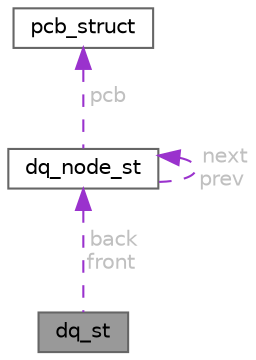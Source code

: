 digraph "dq_st"
{
 // LATEX_PDF_SIZE
  bgcolor="transparent";
  edge [fontname=Helvetica,fontsize=10,labelfontname=Helvetica,labelfontsize=10];
  node [fontname=Helvetica,fontsize=10,shape=box,height=0.2,width=0.4];
  Node1 [id="Node000001",label="dq_st",height=0.2,width=0.4,color="gray40", fillcolor="grey60", style="filled", fontcolor="black",tooltip="Structure representing a deque."];
  Node2 -> Node1 [id="edge4_Node000001_Node000002",dir="back",color="darkorchid3",style="dashed",tooltip=" ",label=" back\nfront",fontcolor="grey" ];
  Node2 [id="Node000002",label="dq_node_st",height=0.2,width=0.4,color="gray40", fillcolor="white", style="filled",URL="$structdq__node__st.html",tooltip="Structure representing a node in a doubly-linked deque."];
  Node3 -> Node2 [id="edge5_Node000002_Node000003",dir="back",color="darkorchid3",style="dashed",tooltip=" ",label=" pcb",fontcolor="grey" ];
  Node3 [id="Node000003",label="pcb_struct",height=0.2,width=0.4,color="gray40", fillcolor="white", style="filled",URL="$structpcb__struct.html",tooltip="Process Control Block (PCB) structure."];
  Node2 -> Node2 [id="edge6_Node000002_Node000002",dir="back",color="darkorchid3",style="dashed",tooltip=" ",label=" next\nprev",fontcolor="grey" ];
}
